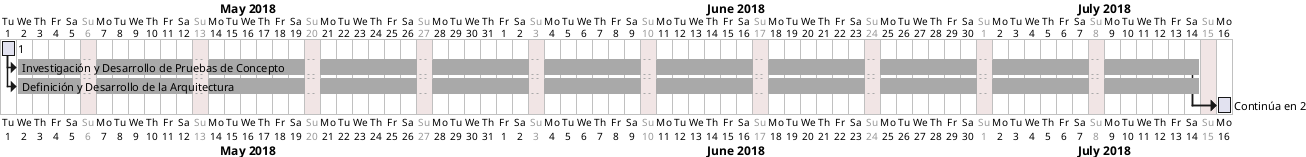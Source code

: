 @startgantt Diagrama de Gantt 2
project starts the 2018/05/01
sunday are closed
[1] lasts 1 days
[Investigación y Desarrollo de Pruebas de Concepto] lasts 64 days
[Definición y Desarrollo de la Arquitectura]  lasts 64 days

[Investigación y Desarrollo de Pruebas de Concepto] starts at [1]'s end
[Definición y Desarrollo de la Arquitectura] starts at [1]'s end
[Continúa en 2] starts at [Investigación y Desarrollo de Pruebas de Concepto]'s end
[Continúa en 2] starts at [Definición y Desarrollo de la Arquitectura]'s end

[Investigación y Desarrollo de Pruebas de Concepto] is colored in DarkGrey
[Definición y Desarrollo de la Arquitectura] is colored in DarkGrey
@endgantt